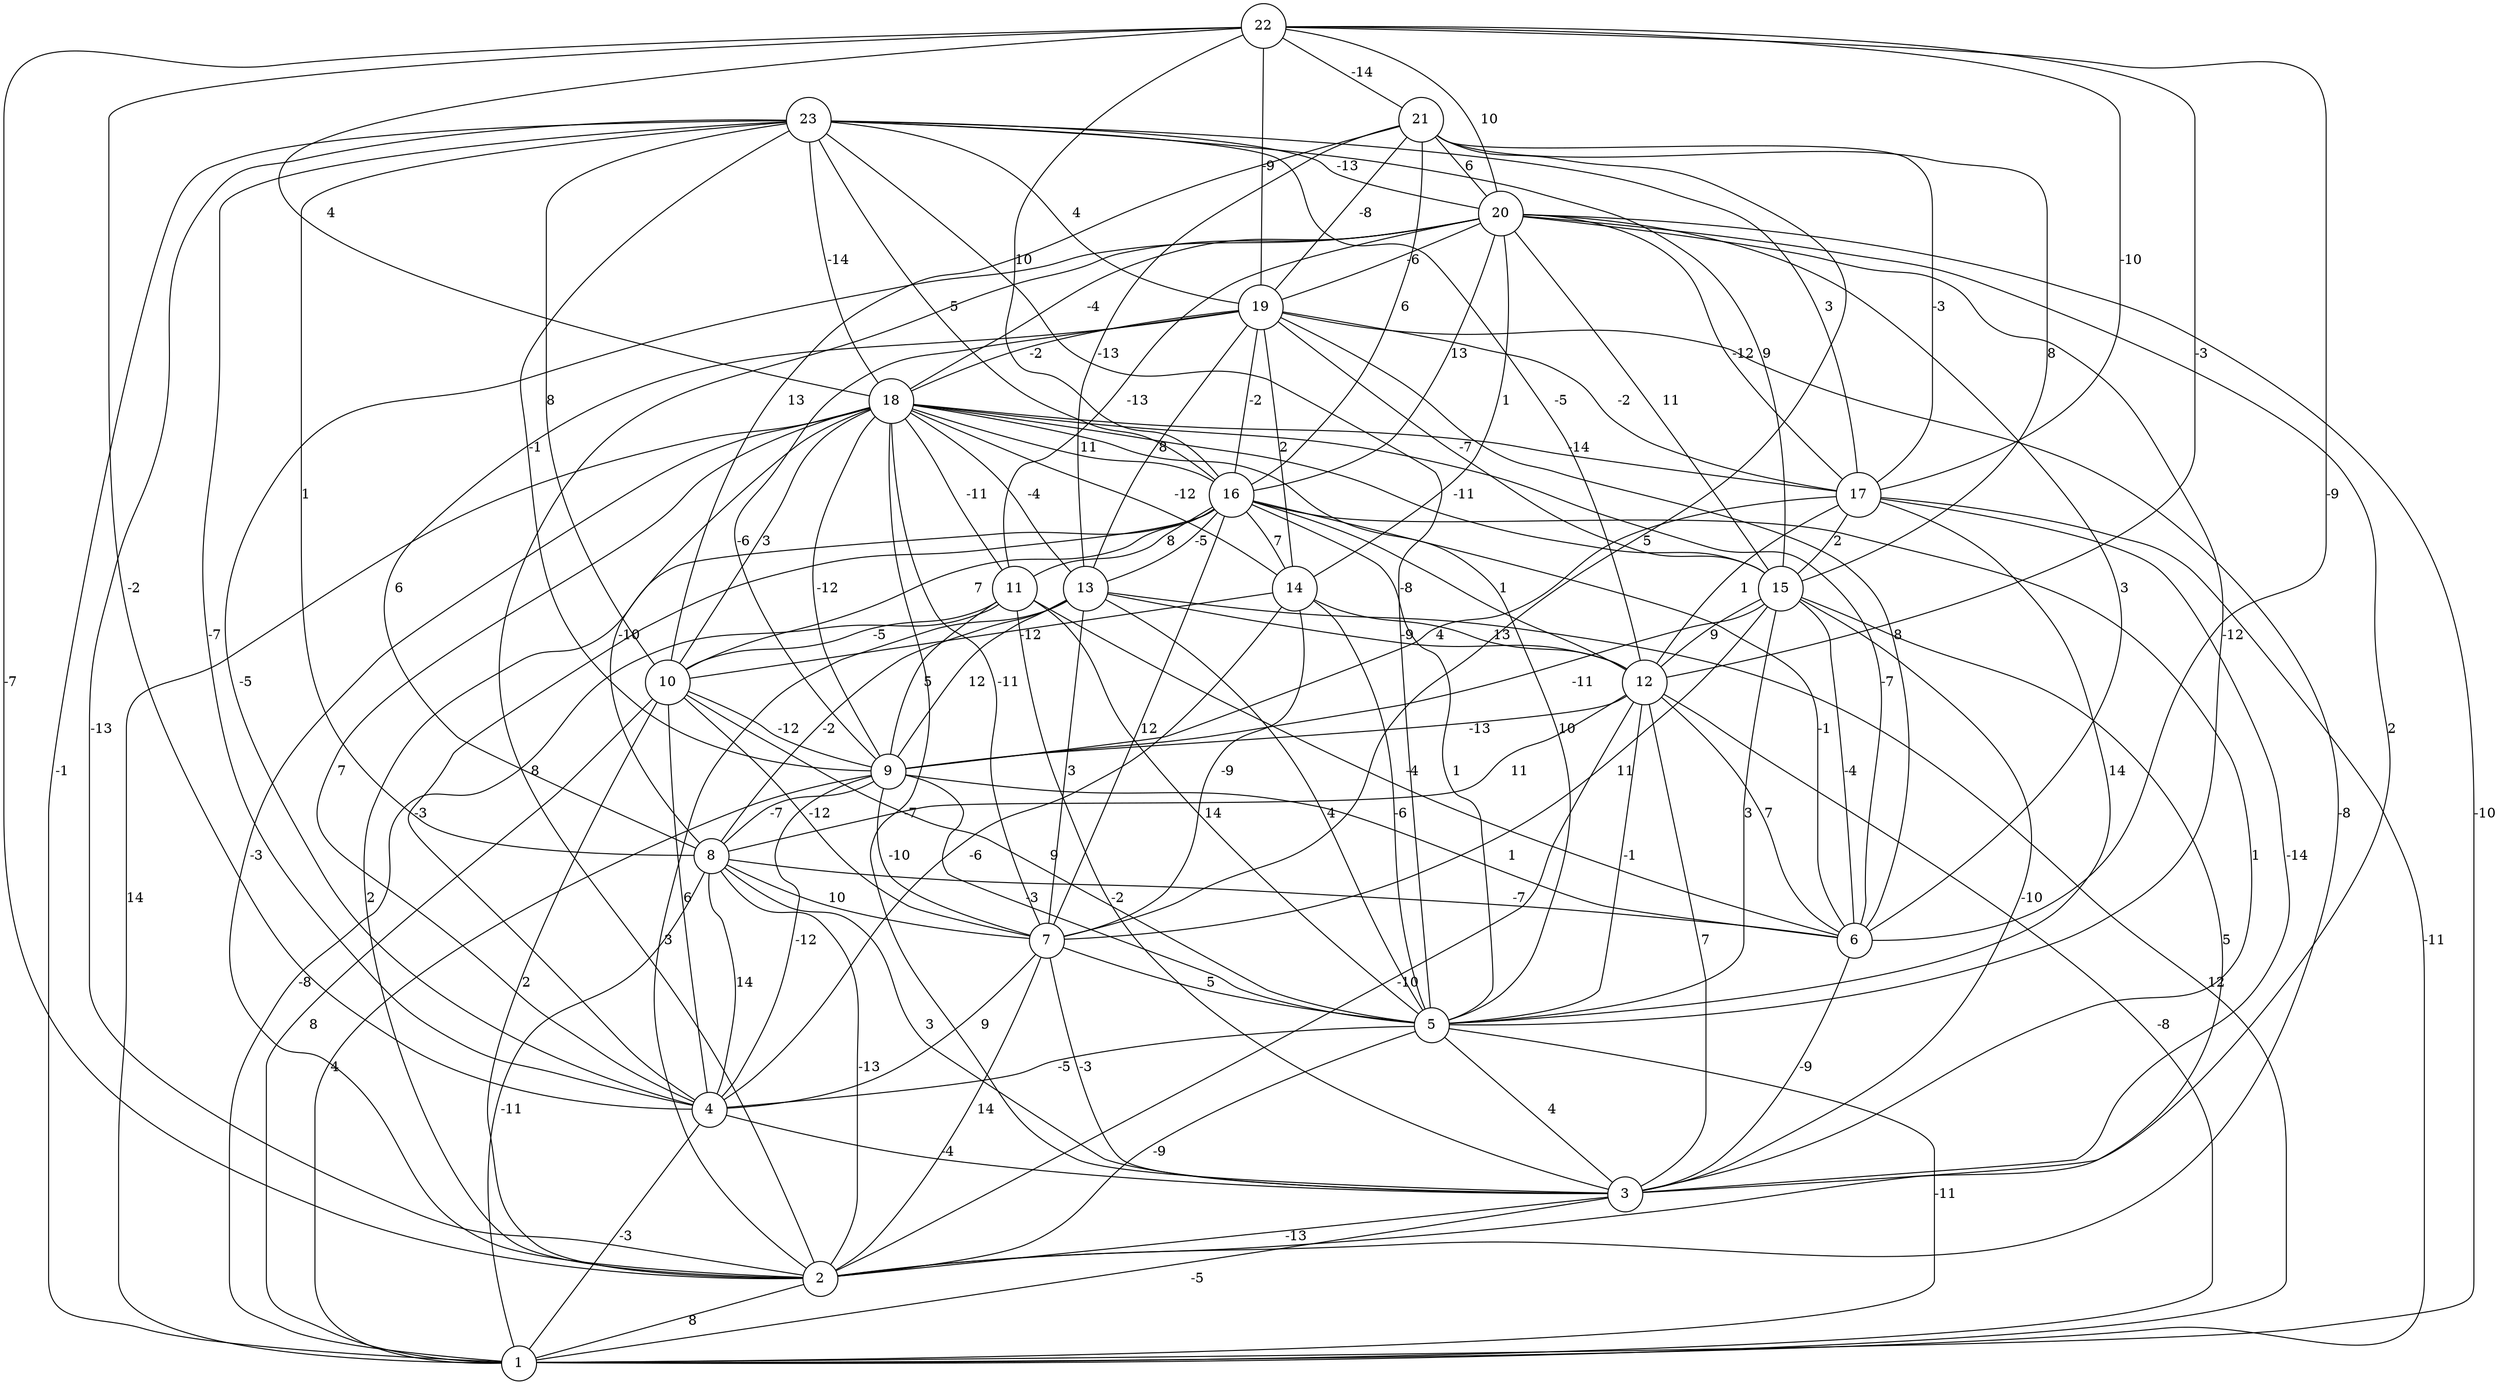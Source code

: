 graph { 
	 fontname="Helvetica,Arial,sans-serif" 
	 node [shape = circle]; 
	 23 -- 1 [label = "-1"];
	 23 -- 2 [label = "-13"];
	 23 -- 4 [label = "-7"];
	 23 -- 5 [label = "-8"];
	 23 -- 8 [label = "1"];
	 23 -- 9 [label = "-1"];
	 23 -- 10 [label = "8"];
	 23 -- 12 [label = "-5"];
	 23 -- 15 [label = "9"];
	 23 -- 16 [label = "5"];
	 23 -- 17 [label = "3"];
	 23 -- 18 [label = "-14"];
	 23 -- 19 [label = "4"];
	 23 -- 20 [label = "-13"];
	 22 -- 2 [label = "-7"];
	 22 -- 4 [label = "-2"];
	 22 -- 6 [label = "-9"];
	 22 -- 12 [label = "-3"];
	 22 -- 16 [label = "10"];
	 22 -- 17 [label = "-10"];
	 22 -- 18 [label = "4"];
	 22 -- 19 [label = "-9"];
	 22 -- 20 [label = "10"];
	 22 -- 21 [label = "-14"];
	 21 -- 7 [label = "5"];
	 21 -- 10 [label = "13"];
	 21 -- 13 [label = "-13"];
	 21 -- 15 [label = "8"];
	 21 -- 16 [label = "6"];
	 21 -- 17 [label = "-3"];
	 21 -- 19 [label = "-8"];
	 21 -- 20 [label = "6"];
	 20 -- 1 [label = "-10"];
	 20 -- 2 [label = "8"];
	 20 -- 3 [label = "2"];
	 20 -- 4 [label = "-5"];
	 20 -- 5 [label = "-12"];
	 20 -- 6 [label = "3"];
	 20 -- 11 [label = "-13"];
	 20 -- 14 [label = "1"];
	 20 -- 15 [label = "11"];
	 20 -- 16 [label = "13"];
	 20 -- 17 [label = "-12"];
	 20 -- 18 [label = "-4"];
	 20 -- 19 [label = "-6"];
	 19 -- 2 [label = "-8"];
	 19 -- 6 [label = "8"];
	 19 -- 8 [label = "6"];
	 19 -- 9 [label = "-6"];
	 19 -- 13 [label = "8"];
	 19 -- 14 [label = "2"];
	 19 -- 15 [label = "-7"];
	 19 -- 16 [label = "-2"];
	 19 -- 17 [label = "-2"];
	 19 -- 18 [label = "-2"];
	 18 -- 1 [label = "14"];
	 18 -- 2 [label = "-3"];
	 18 -- 3 [label = "-7"];
	 18 -- 4 [label = "7"];
	 18 -- 5 [label = "10"];
	 18 -- 6 [label = "-7"];
	 18 -- 7 [label = "-11"];
	 18 -- 8 [label = "-10"];
	 18 -- 9 [label = "-12"];
	 18 -- 10 [label = "3"];
	 18 -- 11 [label = "-11"];
	 18 -- 13 [label = "-4"];
	 18 -- 14 [label = "-12"];
	 18 -- 15 [label = "-11"];
	 18 -- 16 [label = "11"];
	 18 -- 17 [label = "-14"];
	 17 -- 1 [label = "-11"];
	 17 -- 3 [label = "-14"];
	 17 -- 5 [label = "14"];
	 17 -- 9 [label = "4"];
	 17 -- 12 [label = "1"];
	 17 -- 15 [label = "2"];
	 16 -- 2 [label = "2"];
	 16 -- 3 [label = "1"];
	 16 -- 4 [label = "-3"];
	 16 -- 5 [label = "1"];
	 16 -- 6 [label = "-1"];
	 16 -- 7 [label = "12"];
	 16 -- 10 [label = "7"];
	 16 -- 11 [label = "8"];
	 16 -- 12 [label = "1"];
	 16 -- 13 [label = "-5"];
	 16 -- 14 [label = "7"];
	 15 -- 2 [label = "5"];
	 15 -- 3 [label = "-10"];
	 15 -- 5 [label = "3"];
	 15 -- 6 [label = "-4"];
	 15 -- 7 [label = "11"];
	 15 -- 9 [label = "-11"];
	 15 -- 12 [label = "9"];
	 14 -- 4 [label = "-6"];
	 14 -- 5 [label = "-6"];
	 14 -- 7 [label = "-9"];
	 14 -- 10 [label = "-12"];
	 14 -- 12 [label = "13"];
	 13 -- 1 [label = "12"];
	 13 -- 2 [label = "3"];
	 13 -- 5 [label = "4"];
	 13 -- 7 [label = "3"];
	 13 -- 8 [label = "-2"];
	 13 -- 9 [label = "12"];
	 13 -- 12 [label = "-9"];
	 12 -- 1 [label = "-8"];
	 12 -- 2 [label = "-10"];
	 12 -- 3 [label = "7"];
	 12 -- 5 [label = "-1"];
	 12 -- 6 [label = "7"];
	 12 -- 8 [label = "11"];
	 12 -- 9 [label = "-13"];
	 11 -- 1 [label = "-8"];
	 11 -- 3 [label = "-2"];
	 11 -- 5 [label = "14"];
	 11 -- 6 [label = "-4"];
	 11 -- 9 [label = "5"];
	 11 -- 10 [label = "-5"];
	 10 -- 1 [label = "8"];
	 10 -- 2 [label = "2"];
	 10 -- 4 [label = "6"];
	 10 -- 5 [label = "9"];
	 10 -- 7 [label = "-12"];
	 10 -- 9 [label = "-12"];
	 9 -- 1 [label = "4"];
	 9 -- 4 [label = "-12"];
	 9 -- 5 [label = "-3"];
	 9 -- 6 [label = "1"];
	 9 -- 7 [label = "-10"];
	 9 -- 8 [label = "-7"];
	 8 -- 1 [label = "-11"];
	 8 -- 2 [label = "-13"];
	 8 -- 3 [label = "3"];
	 8 -- 4 [label = "14"];
	 8 -- 6 [label = "-7"];
	 8 -- 7 [label = "10"];
	 7 -- 2 [label = "14"];
	 7 -- 3 [label = "-3"];
	 7 -- 4 [label = "9"];
	 7 -- 5 [label = "5"];
	 6 -- 3 [label = "-9"];
	 5 -- 1 [label = "-11"];
	 5 -- 2 [label = "-9"];
	 5 -- 3 [label = "4"];
	 5 -- 4 [label = "-5"];
	 4 -- 1 [label = "-3"];
	 4 -- 3 [label = "-4"];
	 3 -- 1 [label = "-5"];
	 3 -- 2 [label = "-13"];
	 2 -- 1 [label = "8"];
	 1;
	 2;
	 3;
	 4;
	 5;
	 6;
	 7;
	 8;
	 9;
	 10;
	 11;
	 12;
	 13;
	 14;
	 15;
	 16;
	 17;
	 18;
	 19;
	 20;
	 21;
	 22;
	 23;
}
